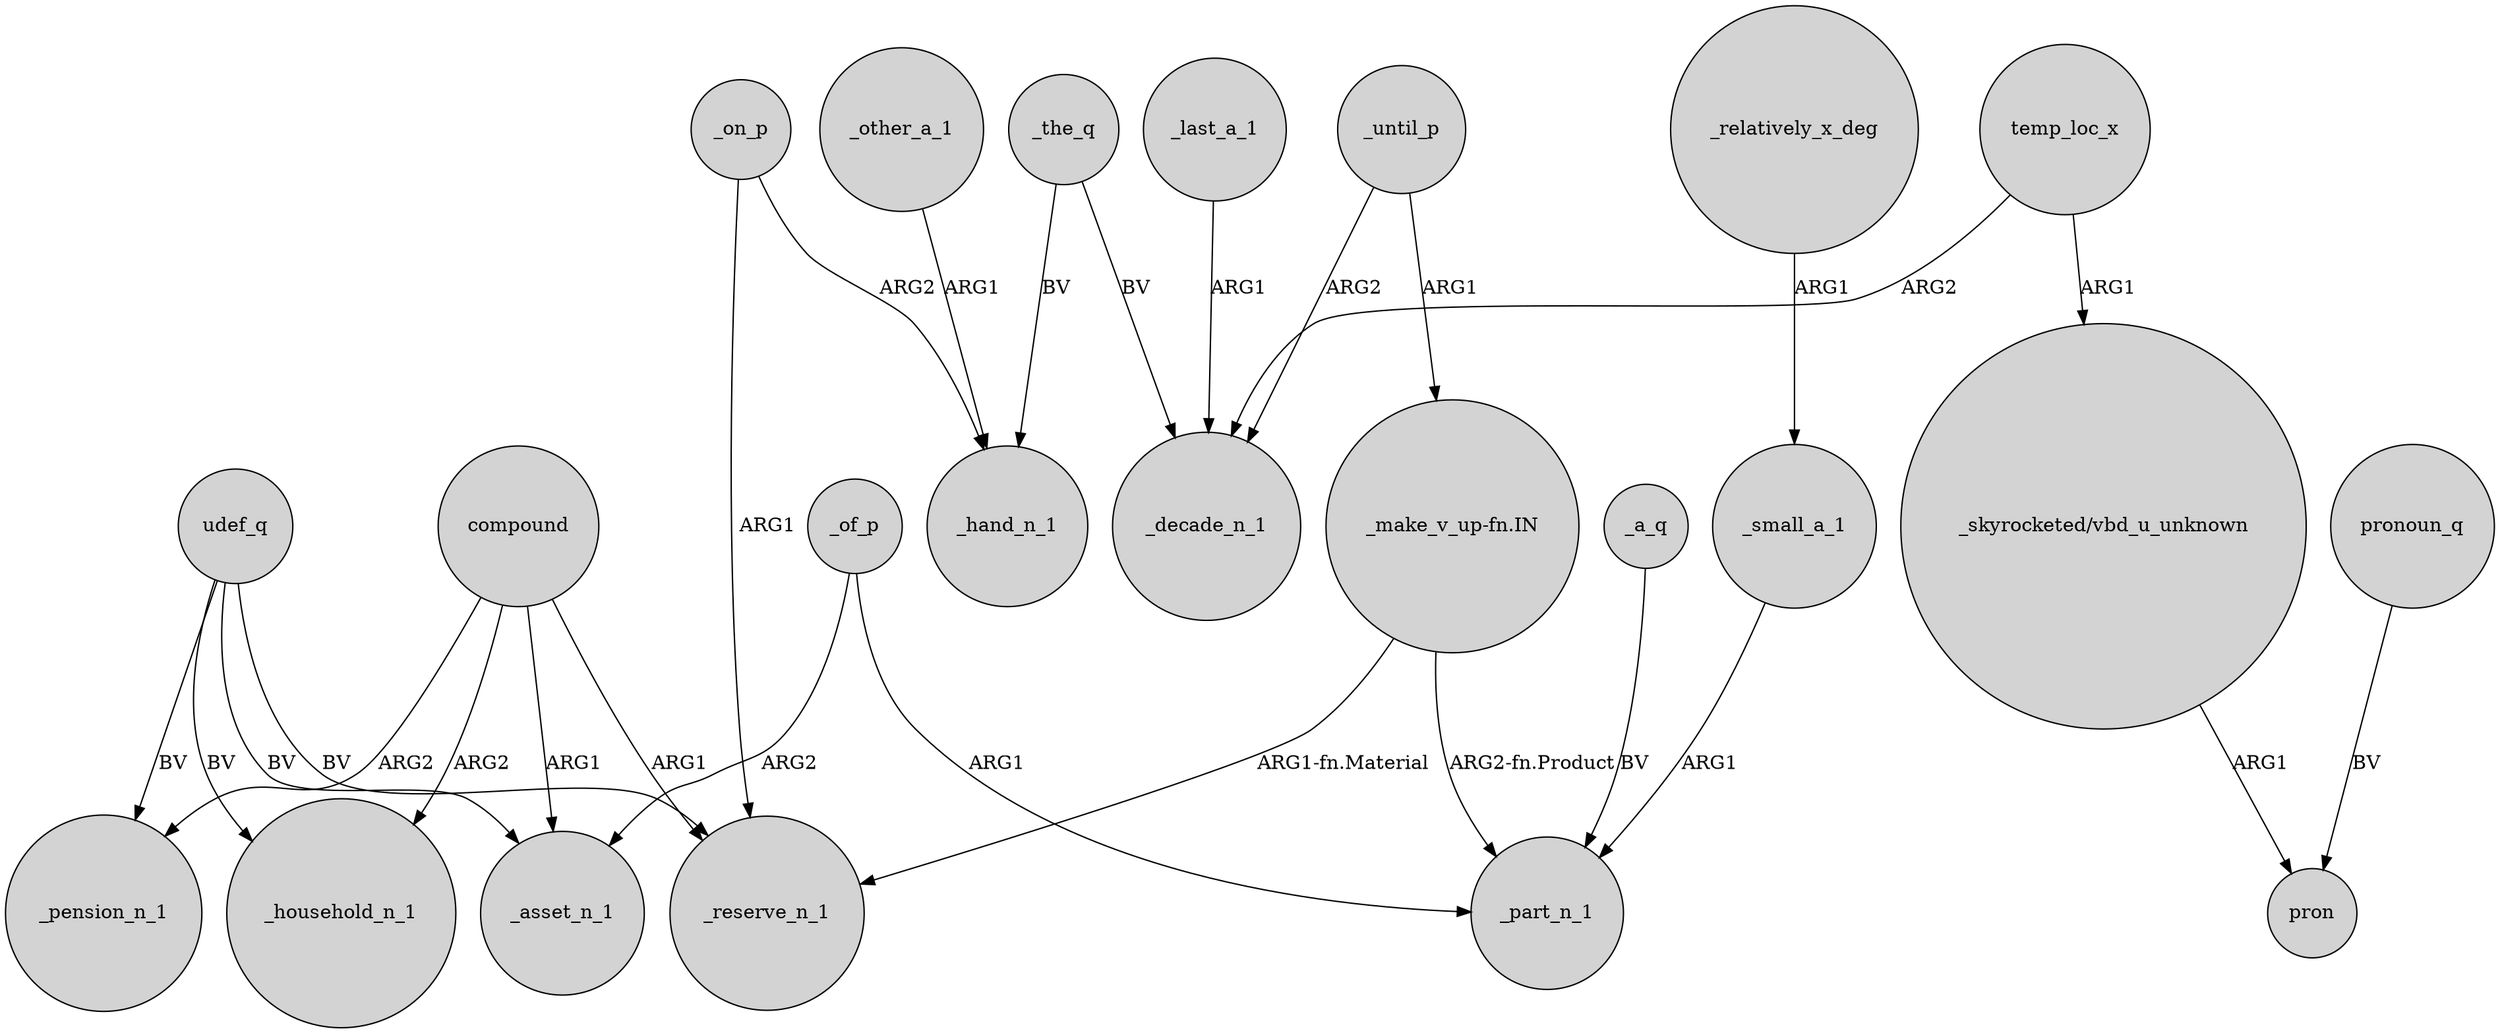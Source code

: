 digraph {
	node [shape=circle style=filled]
	"_make_v_up-fn.IN" -> _reserve_n_1 [label="ARG1-fn.Material"]
	_until_p -> "_make_v_up-fn.IN" [label=ARG1]
	udef_q -> _household_n_1 [label=BV]
	_until_p -> _decade_n_1 [label=ARG2]
	_last_a_1 -> _decade_n_1 [label=ARG1]
	compound -> _asset_n_1 [label=ARG1]
	compound -> _pension_n_1 [label=ARG2]
	udef_q -> _reserve_n_1 [label=BV]
	_small_a_1 -> _part_n_1 [label=ARG1]
	compound -> _household_n_1 [label=ARG2]
	_of_p -> _part_n_1 [label=ARG1]
	udef_q -> _asset_n_1 [label=BV]
	_of_p -> _asset_n_1 [label=ARG2]
	_the_q -> _hand_n_1 [label=BV]
	_other_a_1 -> _hand_n_1 [label=ARG1]
	pronoun_q -> pron [label=BV]
	_relatively_x_deg -> _small_a_1 [label=ARG1]
	compound -> _reserve_n_1 [label=ARG1]
	udef_q -> _pension_n_1 [label=BV]
	"_make_v_up-fn.IN" -> _part_n_1 [label="ARG2-fn.Product"]
	_on_p -> _reserve_n_1 [label=ARG1]
	temp_loc_x -> _decade_n_1 [label=ARG2]
	"_skyrocketed/vbd_u_unknown" -> pron [label=ARG1]
	_on_p -> _hand_n_1 [label=ARG2]
	_the_q -> _decade_n_1 [label=BV]
	temp_loc_x -> "_skyrocketed/vbd_u_unknown" [label=ARG1]
	_a_q -> _part_n_1 [label=BV]
}
